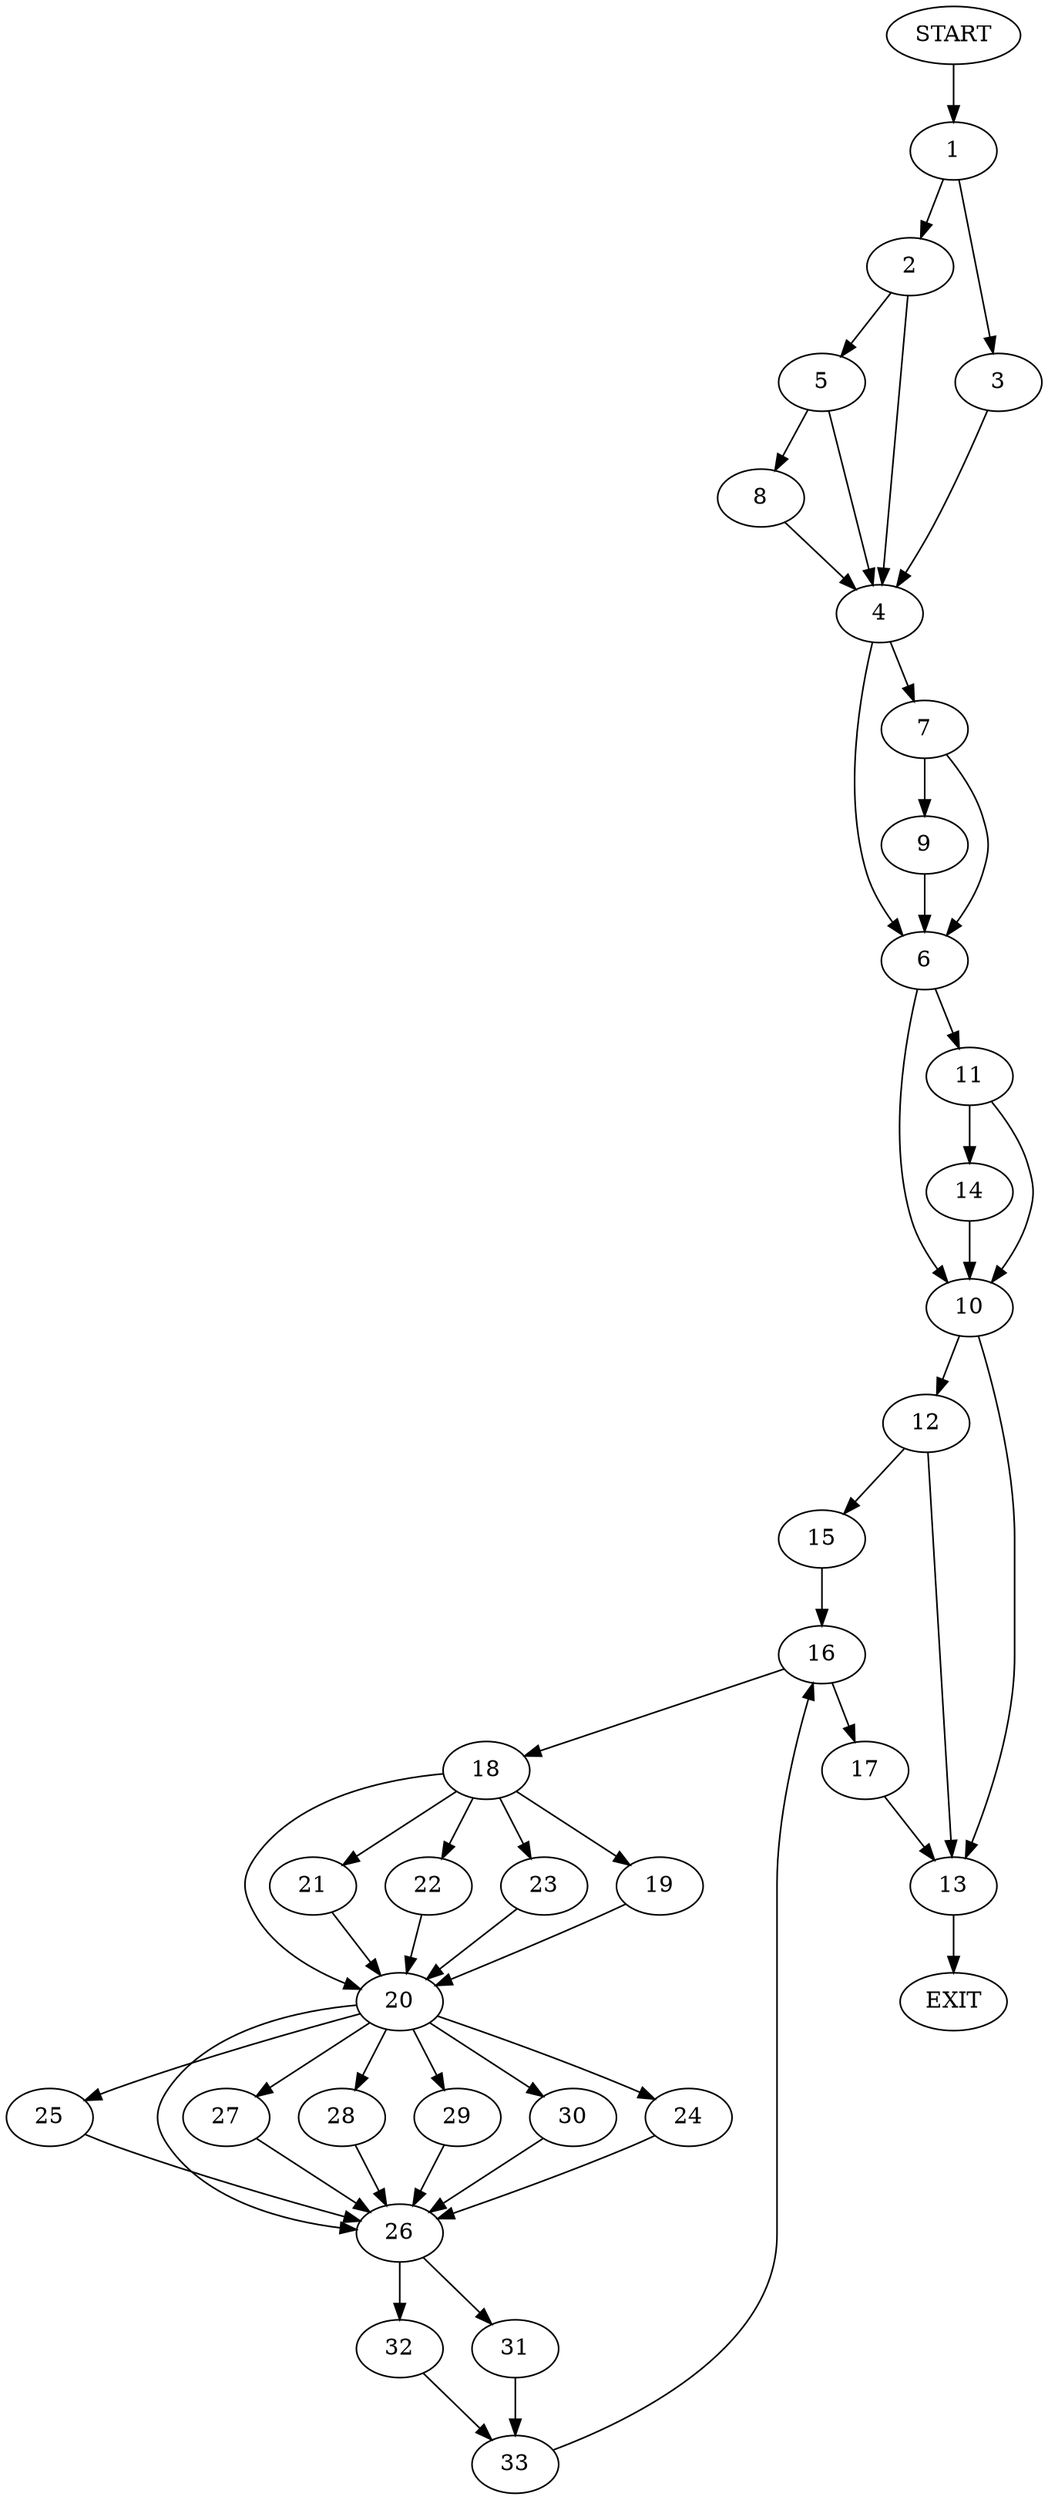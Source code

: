 digraph {
0 [label="START"]
34 [label="EXIT"]
0 -> 1
1 -> 2
1 -> 3
2 -> 4
2 -> 5
3 -> 4
4 -> 6
4 -> 7
5 -> 4
5 -> 8
8 -> 4
7 -> 6
7 -> 9
6 -> 10
6 -> 11
9 -> 6
10 -> 12
10 -> 13
11 -> 10
11 -> 14
14 -> 10
13 -> 34
12 -> 15
12 -> 13
15 -> 16
16 -> 17
16 -> 18
18 -> 19
18 -> 20
18 -> 21
18 -> 22
18 -> 23
17 -> 13
21 -> 20
19 -> 20
20 -> 24
20 -> 25
20 -> 26
20 -> 27
20 -> 28
20 -> 29
20 -> 30
23 -> 20
22 -> 20
26 -> 31
26 -> 32
28 -> 26
25 -> 26
29 -> 26
27 -> 26
24 -> 26
30 -> 26
32 -> 33
31 -> 33
33 -> 16
}
